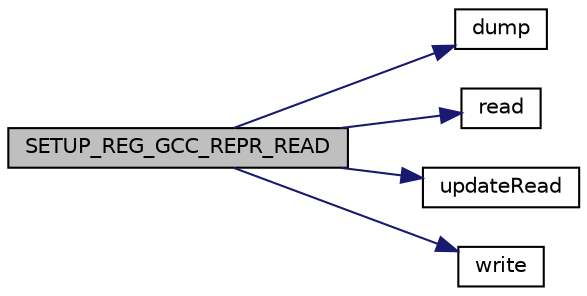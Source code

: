 digraph "SETUP_REG_GCC_REPR_READ"
{
  edge [fontname="Helvetica",fontsize="10",labelfontname="Helvetica",labelfontsize="10"];
  node [fontname="Helvetica",fontsize="10",shape=record];
  rankdir="LR";
  Node44 [label="SETUP_REG_GCC_REPR_READ",height=0.2,width=0.4,color="black", fillcolor="grey75", style="filled", fontcolor="black"];
  Node44 -> Node45 [color="midnightblue",fontsize="10",style="solid",fontname="Helvetica"];
  Node45 [label="dump",height=0.2,width=0.4,color="black", fillcolor="white", style="filled",URL="$d7/dc3/gicv3__registers_8h.html#a5ef79f79723cddd5234dc46d851bc381"];
  Node44 -> Node46 [color="midnightblue",fontsize="10",style="solid",fontname="Helvetica"];
  Node46 [label="read",height=0.2,width=0.4,color="black", fillcolor="white", style="filled",URL="$d7/dc3/gicv3__registers_8h.html#a6563fd09480f82c49e55a9dda32f7228"];
  Node44 -> Node47 [color="midnightblue",fontsize="10",style="solid",fontname="Helvetica"];
  Node47 [label="updateRead",height=0.2,width=0.4,color="black", fillcolor="white", style="filled",URL="$d7/dc3/gicv3__registers_8h.html#a7336831c629d79fb3e77a158ae3de1f6"];
  Node44 -> Node48 [color="midnightblue",fontsize="10",style="solid",fontname="Helvetica"];
  Node48 [label="write",height=0.2,width=0.4,color="black", fillcolor="white", style="filled",URL="$d7/dc3/gicv3__registers_8h.html#a1b0b8be141a47a8a7fcb470b2f68aabe"];
}
